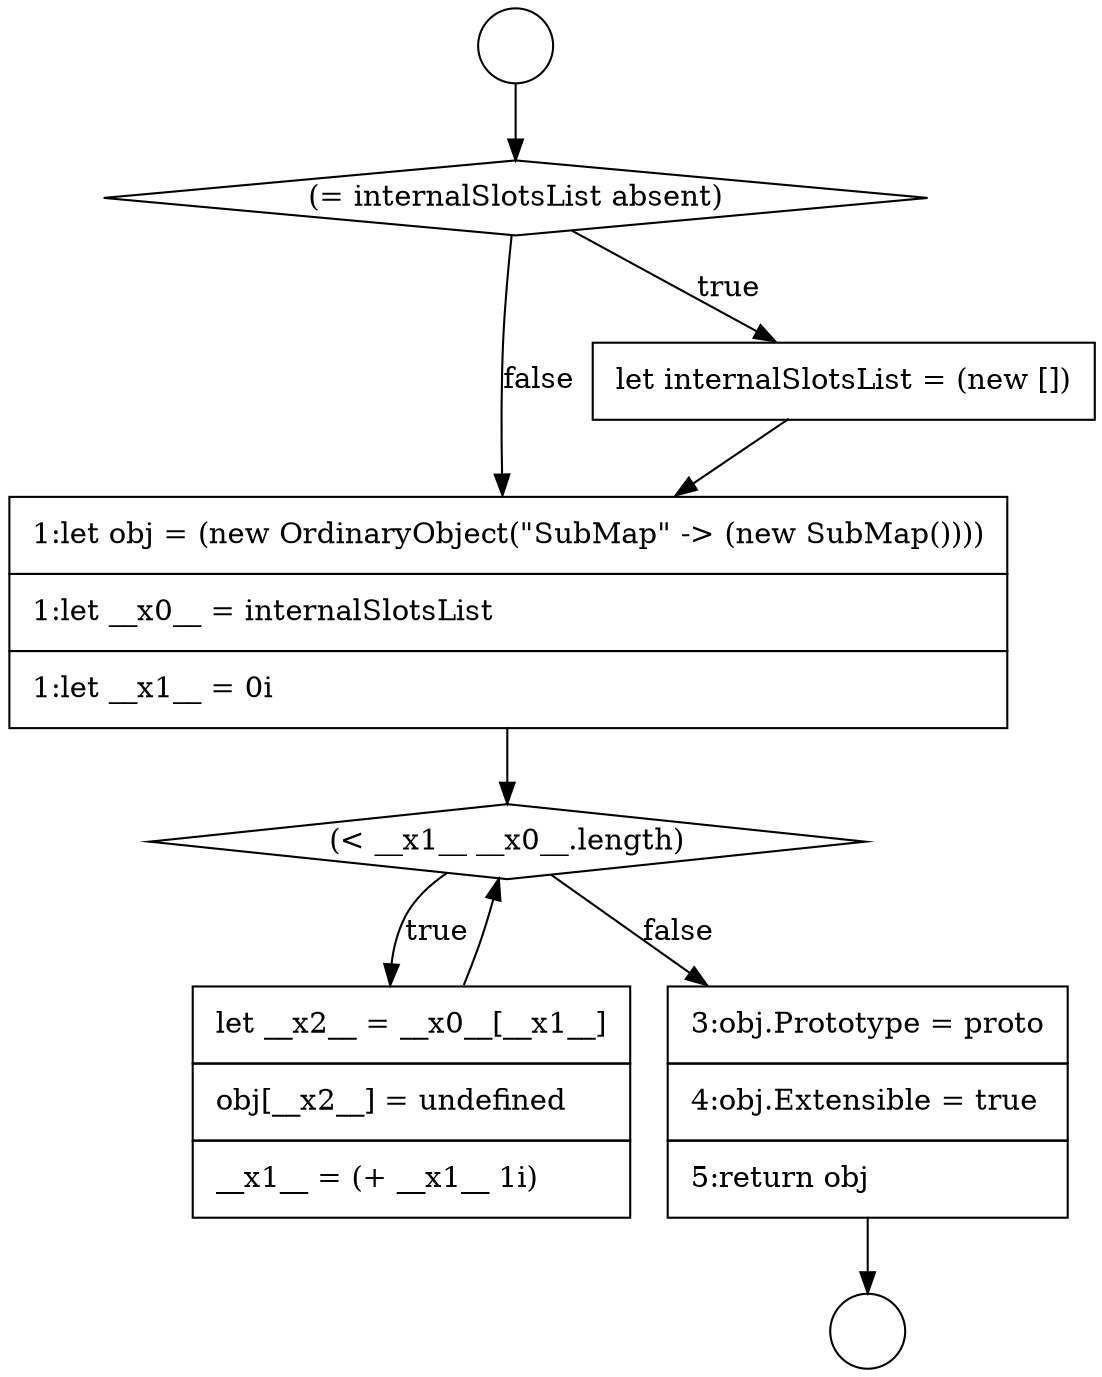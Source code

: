 digraph {
  node1729 [shape=none, margin=0, label=<<font color="black">
    <table border="0" cellborder="1" cellspacing="0" cellpadding="10">
      <tr><td align="left">3:obj.Prototype = proto</td></tr>
      <tr><td align="left">4:obj.Extensible = true</td></tr>
      <tr><td align="left">5:return obj</td></tr>
    </table>
  </font>> color="black" fillcolor="white" style=filled]
  node1728 [shape=none, margin=0, label=<<font color="black">
    <table border="0" cellborder="1" cellspacing="0" cellpadding="10">
      <tr><td align="left">let __x2__ = __x0__[__x1__]</td></tr>
      <tr><td align="left">obj[__x2__] = undefined</td></tr>
      <tr><td align="left">__x1__ = (+ __x1__ 1i)</td></tr>
    </table>
  </font>> color="black" fillcolor="white" style=filled]
  node1724 [shape=diamond, label=<<font color="black">(= internalSlotsList absent)</font>> color="black" fillcolor="white" style=filled]
  node1723 [shape=circle label=" " color="black" fillcolor="white" style=filled]
  node1727 [shape=diamond, label=<<font color="black">(&lt; __x1__ __x0__.length)</font>> color="black" fillcolor="white" style=filled]
  node1722 [shape=circle label=" " color="black" fillcolor="white" style=filled]
  node1726 [shape=none, margin=0, label=<<font color="black">
    <table border="0" cellborder="1" cellspacing="0" cellpadding="10">
      <tr><td align="left">1:let obj = (new OrdinaryObject(&quot;SubMap&quot; -&gt; (new SubMap())))</td></tr>
      <tr><td align="left">1:let __x0__ = internalSlotsList</td></tr>
      <tr><td align="left">1:let __x1__ = 0i</td></tr>
    </table>
  </font>> color="black" fillcolor="white" style=filled]
  node1725 [shape=none, margin=0, label=<<font color="black">
    <table border="0" cellborder="1" cellspacing="0" cellpadding="10">
      <tr><td align="left">let internalSlotsList = (new [])</td></tr>
    </table>
  </font>> color="black" fillcolor="white" style=filled]
  node1728 -> node1727 [ color="black"]
  node1725 -> node1726 [ color="black"]
  node1727 -> node1728 [label=<<font color="black">true</font>> color="black"]
  node1727 -> node1729 [label=<<font color="black">false</font>> color="black"]
  node1722 -> node1724 [ color="black"]
  node1726 -> node1727 [ color="black"]
  node1724 -> node1725 [label=<<font color="black">true</font>> color="black"]
  node1724 -> node1726 [label=<<font color="black">false</font>> color="black"]
  node1729 -> node1723 [ color="black"]
}
